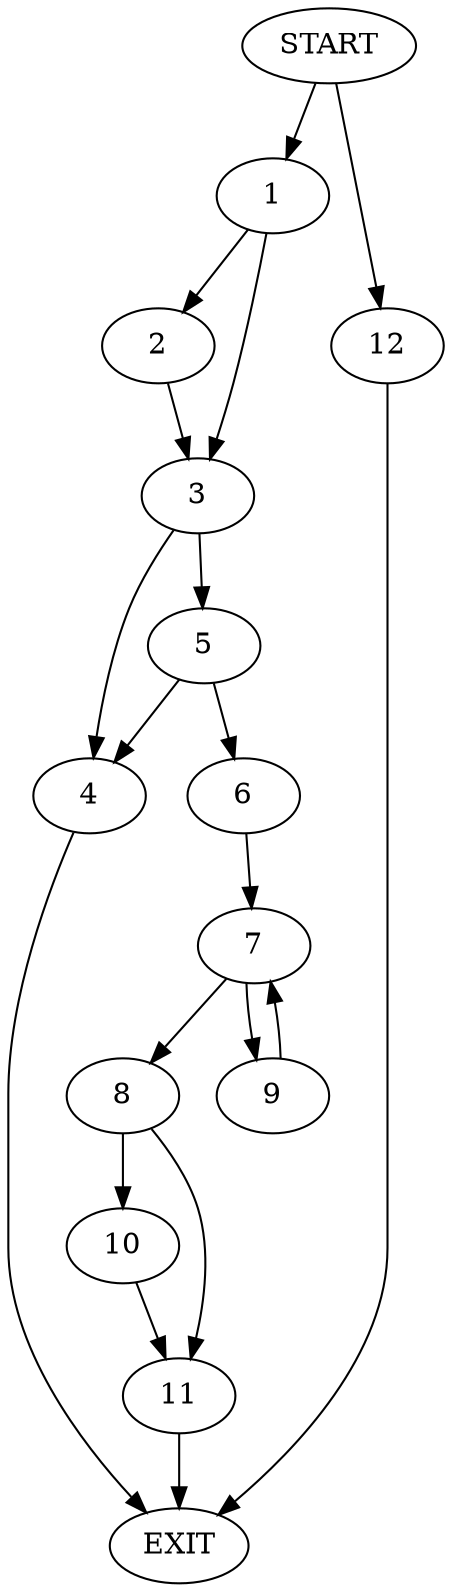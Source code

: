 digraph {
0 [label="START"]
13 [label="EXIT"]
0 -> 1
1 -> 2
1 -> 3
3 -> 4
3 -> 5
2 -> 3
5 -> 6
5 -> 4
4 -> 13
6 -> 7
7 -> 8
7 -> 9
9 -> 7
8 -> 10
8 -> 11
11 -> 13
10 -> 11
0 -> 12
12 -> 13
}
